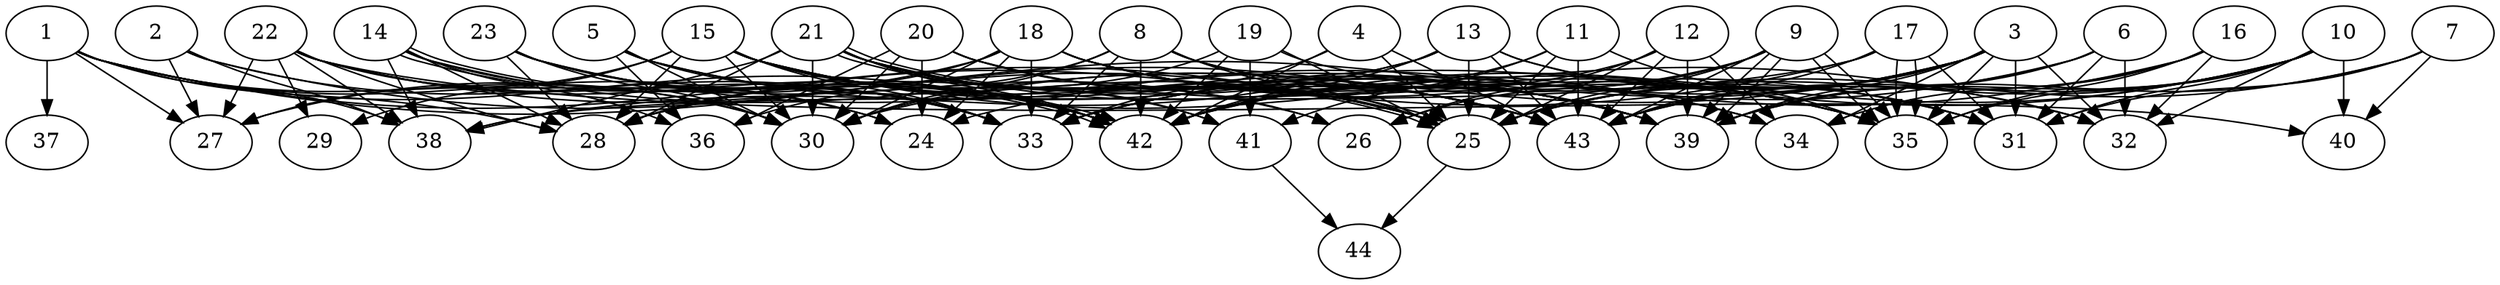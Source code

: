 // DAG (tier=3-complex, mode=data, n=44, ccr=0.542, fat=0.839, density=0.750, regular=0.316, jump=0.324, mindata=4194304, maxdata=33554432)
// DAG automatically generated by daggen at Sun Aug 24 16:33:35 2025
// /home/ermia/Project/Environments/daggen/bin/daggen --dot --ccr 0.542 --fat 0.839 --regular 0.316 --density 0.750 --jump 0.324 --mindata 4194304 --maxdata 33554432 -n 44 
digraph G {
  1 [size="18021578337925582848", alpha="0.18", expect_size="9010789168962791424"]
  1 -> 24 [size ="8477028298784768"]
  1 -> 25 [size ="8477028298784768"]
  1 -> 27 [size ="8477028298784768"]
  1 -> 28 [size ="8477028298784768"]
  1 -> 30 [size ="8477028298784768"]
  1 -> 37 [size ="8477028298784768"]
  1 -> 38 [size ="8477028298784768"]
  1 -> 39 [size ="8477028298784768"]
  1 -> 42 [size ="8477028298784768"]
  2 [size="35307013841094144", alpha="0.08", expect_size="17653506920547072"]
  2 -> 27 [size ="1119448865964032"]
  2 -> 33 [size ="1119448865964032"]
  2 -> 38 [size ="1119448865964032"]
  2 -> 43 [size ="1119448865964032"]
  3 [size="259250640987592288", alpha="0.09", expect_size="129625320493796144"]
  3 -> 25 [size ="4714580978696192"]
  3 -> 30 [size ="4714580978696192"]
  3 -> 31 [size ="4714580978696192"]
  3 -> 32 [size ="4714580978696192"]
  3 -> 33 [size ="4714580978696192"]
  3 -> 34 [size ="4714580978696192"]
  3 -> 35 [size ="4714580978696192"]
  3 -> 39 [size ="4714580978696192"]
  3 -> 42 [size ="4714580978696192"]
  3 -> 43 [size ="4714580978696192"]
  4 [size="337514147674105216", alpha="0.11", expect_size="168757073837052608"]
  4 -> 25 [size ="5699525251432448"]
  4 -> 33 [size ="5699525251432448"]
  4 -> 42 [size ="5699525251432448"]
  4 -> 43 [size ="5699525251432448"]
  5 [size="14725459060209692", alpha="0.01", expect_size="7362729530104846"]
  5 -> 25 [size ="1136764437659648"]
  5 -> 30 [size ="1136764437659648"]
  5 -> 33 [size ="1136764437659648"]
  5 -> 36 [size ="1136764437659648"]
  5 -> 39 [size ="1136764437659648"]
  6 [size="46840894091067912", alpha="0.15", expect_size="23420447045533956"]
  6 -> 25 [size ="4006010024886272"]
  6 -> 31 [size ="4006010024886272"]
  6 -> 32 [size ="4006010024886272"]
  6 -> 33 [size ="4006010024886272"]
  6 -> 39 [size ="4006010024886272"]
  7 [size="2660794724406175744", alpha="0.08", expect_size="1330397362203087872"]
  7 -> 25 [size ="1002144215859200"]
  7 -> 31 [size ="1002144215859200"]
  7 -> 39 [size ="1002144215859200"]
  7 -> 40 [size ="1002144215859200"]
  8 [size="3719655882411405737984", alpha="0.07", expect_size="1859827941205702868992"]
  8 -> 25 [size ="1920547986341888"]
  8 -> 30 [size ="1920547986341888"]
  8 -> 33 [size ="1920547986341888"]
  8 -> 35 [size ="1920547986341888"]
  8 -> 36 [size ="1920547986341888"]
  8 -> 39 [size ="1920547986341888"]
  8 -> 42 [size ="1920547986341888"]
  9 [size="1262266741412736270336", alpha="0.10", expect_size="631133370706368135168"]
  9 -> 25 [size ="934381174652928"]
  9 -> 26 [size ="934381174652928"]
  9 -> 35 [size ="934381174652928"]
  9 -> 35 [size ="934381174652928"]
  9 -> 39 [size ="934381174652928"]
  9 -> 39 [size ="934381174652928"]
  9 -> 42 [size ="934381174652928"]
  9 -> 43 [size ="934381174652928"]
  10 [size="2396773221598983356416", alpha="0.20", expect_size="1198386610799491678208"]
  10 -> 25 [size ="1432763852914688"]
  10 -> 31 [size ="1432763852914688"]
  10 -> 32 [size ="1432763852914688"]
  10 -> 33 [size ="1432763852914688"]
  10 -> 35 [size ="1432763852914688"]
  10 -> 39 [size ="1432763852914688"]
  10 -> 40 [size ="1432763852914688"]
  10 -> 42 [size ="1432763852914688"]
  10 -> 43 [size ="1432763852914688"]
  11 [size="8432932758488193024", alpha="0.05", expect_size="4216466379244096512"]
  11 -> 25 [size ="2772843980914688"]
  11 -> 35 [size ="2772843980914688"]
  11 -> 41 [size ="2772843980914688"]
  11 -> 42 [size ="2772843980914688"]
  11 -> 43 [size ="2772843980914688"]
  12 [size="28383610809587760889856", alpha="0.03", expect_size="14191805404793880444928"]
  12 -> 25 [size ="7443920891936768"]
  12 -> 26 [size ="7443920891936768"]
  12 -> 34 [size ="7443920891936768"]
  12 -> 39 [size ="7443920891936768"]
  12 -> 42 [size ="7443920891936768"]
  12 -> 43 [size ="7443920891936768"]
  13 [size="1416326562907173158912", alpha="0.17", expect_size="708163281453586579456"]
  13 -> 25 [size ="1008940573786112"]
  13 -> 28 [size ="1008940573786112"]
  13 -> 31 [size ="1008940573786112"]
  13 -> 32 [size ="1008940573786112"]
  13 -> 38 [size ="1008940573786112"]
  13 -> 42 [size ="1008940573786112"]
  13 -> 43 [size ="1008940573786112"]
  14 [size="209066765525780004864", alpha="0.06", expect_size="104533382762890002432"]
  14 -> 24 [size ="281803675926528"]
  14 -> 28 [size ="281803675926528"]
  14 -> 36 [size ="281803675926528"]
  14 -> 38 [size ="281803675926528"]
  14 -> 42 [size ="281803675926528"]
  14 -> 42 [size ="281803675926528"]
  14 -> 43 [size ="281803675926528"]
  15 [size="4132282478280902180864", alpha="0.16", expect_size="2066141239140451090432"]
  15 -> 27 [size ="2060076374294528"]
  15 -> 28 [size ="2060076374294528"]
  15 -> 29 [size ="2060076374294528"]
  15 -> 30 [size ="2060076374294528"]
  15 -> 32 [size ="2060076374294528"]
  15 -> 33 [size ="2060076374294528"]
  15 -> 34 [size ="2060076374294528"]
  15 -> 39 [size ="2060076374294528"]
  15 -> 41 [size ="2060076374294528"]
  15 -> 42 [size ="2060076374294528"]
  15 -> 43 [size ="2060076374294528"]
  16 [size="26488596980380140", alpha="0.13", expect_size="13244298490190070"]
  16 -> 24 [size ="2307110939394048"]
  16 -> 32 [size ="2307110939394048"]
  16 -> 34 [size ="2307110939394048"]
  16 -> 35 [size ="2307110939394048"]
  16 -> 43 [size ="2307110939394048"]
  17 [size="33468133973859934142464", alpha="0.05", expect_size="16734066986929967071232"]
  17 -> 28 [size ="8308277356003328"]
  17 -> 31 [size ="8308277356003328"]
  17 -> 35 [size ="8308277356003328"]
  17 -> 35 [size ="8308277356003328"]
  17 -> 38 [size ="8308277356003328"]
  17 -> 43 [size ="8308277356003328"]
  18 [size="155462599315579469824", alpha="0.11", expect_size="77731299657789734912"]
  18 -> 24 [size ="231299096772608"]
  18 -> 27 [size ="231299096772608"]
  18 -> 28 [size ="231299096772608"]
  18 -> 30 [size ="231299096772608"]
  18 -> 31 [size ="231299096772608"]
  18 -> 33 [size ="231299096772608"]
  18 -> 34 [size ="231299096772608"]
  18 -> 35 [size ="231299096772608"]
  18 -> 39 [size ="231299096772608"]
  19 [size="315205027879327552", alpha="0.18", expect_size="157602513939663776"]
  19 -> 25 [size ="147693322108928"]
  19 -> 30 [size ="147693322108928"]
  19 -> 31 [size ="147693322108928"]
  19 -> 41 [size ="147693322108928"]
  19 -> 42 [size ="147693322108928"]
  20 [size="14451039379089879040", alpha="0.02", expect_size="7225519689544939520"]
  20 -> 24 [size ="7117722487881728"]
  20 -> 25 [size ="7117722487881728"]
  20 -> 30 [size ="7117722487881728"]
  20 -> 35 [size ="7117722487881728"]
  20 -> 36 [size ="7117722487881728"]
  20 -> 43 [size ="7117722487881728"]
  21 [size="85960366087103104", alpha="0.13", expect_size="42980183043551552"]
  21 -> 25 [size ="3608687566389248"]
  21 -> 25 [size ="3608687566389248"]
  21 -> 26 [size ="3608687566389248"]
  21 -> 28 [size ="3608687566389248"]
  21 -> 30 [size ="3608687566389248"]
  21 -> 35 [size ="3608687566389248"]
  21 -> 38 [size ="3608687566389248"]
  21 -> 41 [size ="3608687566389248"]
  21 -> 42 [size ="3608687566389248"]
  21 -> 43 [size ="3608687566389248"]
  22 [size="13040170138590793728", alpha="0.04", expect_size="6520085069295396864"]
  22 -> 25 [size ="6349422489239552"]
  22 -> 27 [size ="6349422489239552"]
  22 -> 28 [size ="6349422489239552"]
  22 -> 29 [size ="6349422489239552"]
  22 -> 30 [size ="6349422489239552"]
  22 -> 33 [size ="6349422489239552"]
  22 -> 38 [size ="6349422489239552"]
  22 -> 40 [size ="6349422489239552"]
  22 -> 42 [size ="6349422489239552"]
  23 [size="94547938936559328", alpha="0.17", expect_size="47273969468279664"]
  23 -> 26 [size ="2232599464378368"]
  23 -> 28 [size ="2232599464378368"]
  23 -> 30 [size ="2232599464378368"]
  23 -> 33 [size ="2232599464378368"]
  23 -> 39 [size ="2232599464378368"]
  23 -> 42 [size ="2232599464378368"]
  24 [size="75331100012618768", alpha="0.13", expect_size="37665550006309384"]
  25 [size="144646622970987520", alpha="0.12", expect_size="72323311485493760"]
  25 -> 44 [size ="3182901621424128"]
  26 [size="4024322803653007360", alpha="0.14", expect_size="2012161401826503680"]
  27 [size="424132406042740224", alpha="0.15", expect_size="212066203021370112"]
  28 [size="120962921102687200", alpha="0.01", expect_size="60481460551343600"]
  29 [size="442113971786595840", alpha="0.15", expect_size="221056985893297920"]
  30 [size="4957789150899990528", alpha="0.17", expect_size="2478894575449995264"]
  31 [size="69041065346221976", alpha="0.19", expect_size="34520532673110988"]
  32 [size="11291188949722398", alpha="0.13", expect_size="5645594474861199"]
  33 [size="13077476981732818944", alpha="0.12", expect_size="6538738490866409472"]
  34 [size="11349219471996605169664", alpha="0.10", expect_size="5674609735998302584832"]
  35 [size="61661247258656752", alpha="0.15", expect_size="30830623629328376"]
  36 [size="8441334950298906525696", alpha="0.10", expect_size="4220667475149453262848"]
  37 [size="35614926021410684928000", alpha="0.08", expect_size="17807463010705342464000"]
  38 [size="612178045102574272512", alpha="0.08", expect_size="306089022551287136256"]
  39 [size="312041529915043456", alpha="0.06", expect_size="156020764957521728"]
  40 [size="1700827461470054776832", alpha="0.04", expect_size="850413730735027388416"]
  41 [size="1703338733547461632", alpha="0.20", expect_size="851669366773730816"]
  41 -> 44 [size ="1712268983140352"]
  42 [size="48720188666347664", alpha="0.17", expect_size="24360094333173832"]
  43 [size="22339489526762348544", alpha="0.11", expect_size="11169744763381174272"]
  44 [size="10267930423328618496", alpha="0.17", expect_size="5133965211664309248"]
}